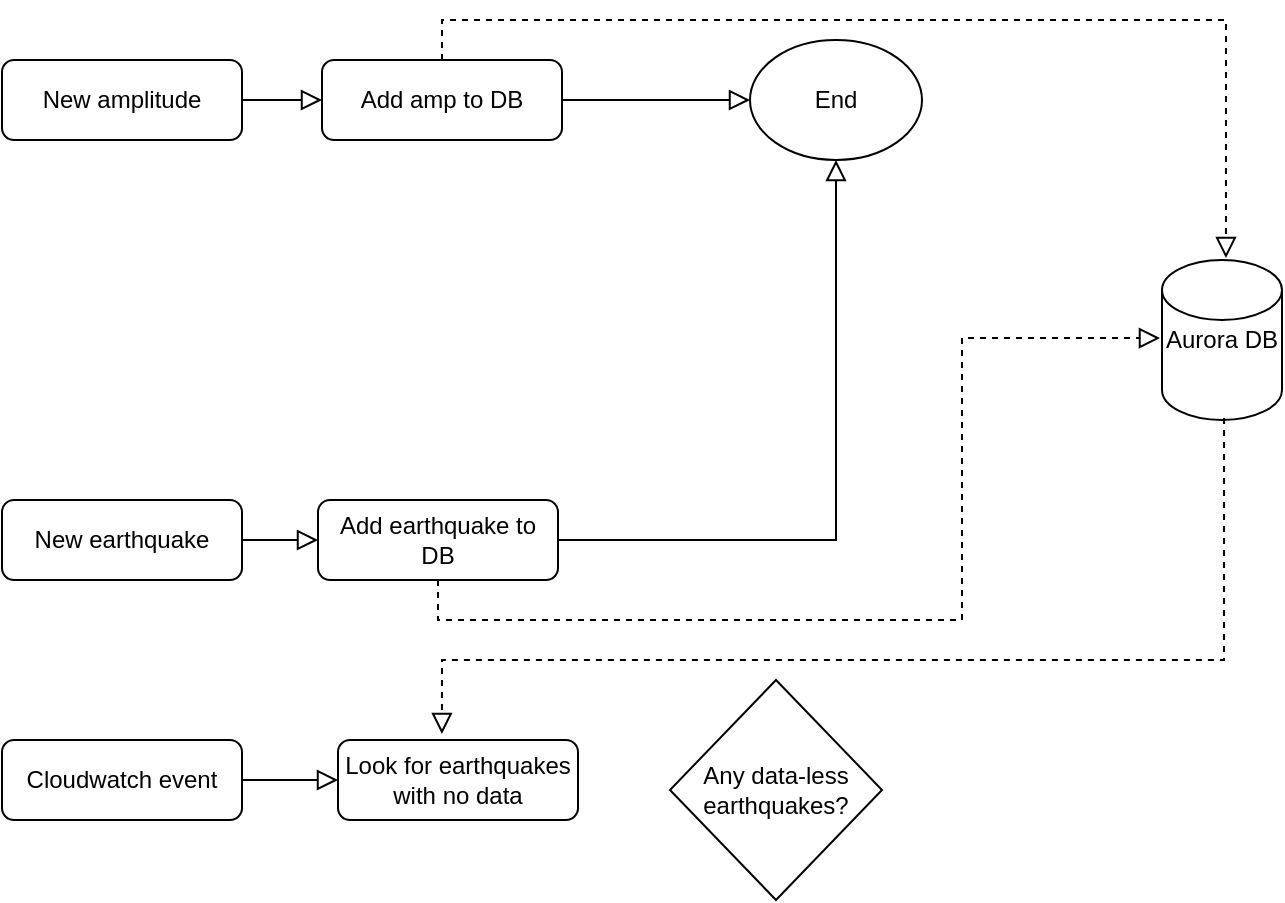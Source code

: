 <mxfile version="13.6.2" type="github">
  <diagram id="C5RBs43oDa-KdzZeNtuy" name="Page-1">
    <mxGraphModel dx="996" dy="741" grid="1" gridSize="10" guides="1" tooltips="1" connect="1" arrows="1" fold="1" page="1" pageScale="1" pageWidth="827" pageHeight="1169" math="0" shadow="0">
      <root>
        <mxCell id="WIyWlLk6GJQsqaUBKTNV-0" />
        <mxCell id="WIyWlLk6GJQsqaUBKTNV-1" parent="WIyWlLk6GJQsqaUBKTNV-0" />
        <mxCell id="WIyWlLk6GJQsqaUBKTNV-2" value="" style="rounded=0;html=1;jettySize=auto;orthogonalLoop=1;fontSize=11;endArrow=block;endFill=0;endSize=8;strokeWidth=1;shadow=0;labelBackgroundColor=none;edgeStyle=orthogonalEdgeStyle;exitX=1;exitY=0.5;exitDx=0;exitDy=0;entryX=0;entryY=0.5;entryDx=0;entryDy=0;" parent="WIyWlLk6GJQsqaUBKTNV-1" source="WIyWlLk6GJQsqaUBKTNV-3" target="w5Hn84-BvLbTgkOhz-22-0" edge="1">
          <mxGeometry relative="1" as="geometry">
            <mxPoint x="150" y="150" as="targetPoint" />
          </mxGeometry>
        </mxCell>
        <mxCell id="WIyWlLk6GJQsqaUBKTNV-3" value="New amplitude" style="rounded=1;whiteSpace=wrap;html=1;fontSize=12;glass=0;strokeWidth=1;shadow=0;" parent="WIyWlLk6GJQsqaUBKTNV-1" vertex="1">
          <mxGeometry x="40" y="40" width="120" height="40" as="geometry" />
        </mxCell>
        <mxCell id="WIyWlLk6GJQsqaUBKTNV-9" value="Yes" style="edgeStyle=orthogonalEdgeStyle;rounded=0;html=1;jettySize=auto;orthogonalLoop=1;fontSize=11;endArrow=block;endFill=0;endSize=8;strokeWidth=1;shadow=0;labelBackgroundColor=none;" parent="WIyWlLk6GJQsqaUBKTNV-1" target="WIyWlLk6GJQsqaUBKTNV-12" edge="1">
          <mxGeometry y="10" relative="1" as="geometry">
            <mxPoint as="offset" />
            <mxPoint x="270" y="330" as="sourcePoint" />
          </mxGeometry>
        </mxCell>
        <mxCell id="w5Hn84-BvLbTgkOhz-22-0" value="Add amp to DB" style="rounded=1;whiteSpace=wrap;html=1;fontSize=12;glass=0;strokeWidth=1;shadow=0;" vertex="1" parent="WIyWlLk6GJQsqaUBKTNV-1">
          <mxGeometry x="200" y="40" width="120" height="40" as="geometry" />
        </mxCell>
        <mxCell id="w5Hn84-BvLbTgkOhz-22-2" value="Aurora DB" style="shape=cylinder2;whiteSpace=wrap;html=1;boundedLbl=1;backgroundOutline=1;size=15;" vertex="1" parent="WIyWlLk6GJQsqaUBKTNV-1">
          <mxGeometry x="620" y="140" width="60" height="80" as="geometry" />
        </mxCell>
        <mxCell id="w5Hn84-BvLbTgkOhz-22-4" value="" style="edgeStyle=orthogonalEdgeStyle;rounded=0;html=1;jettySize=auto;orthogonalLoop=1;fontSize=11;endArrow=block;endFill=0;endSize=8;strokeWidth=1;shadow=0;labelBackgroundColor=none;exitX=0.5;exitY=0;exitDx=0;exitDy=0;entryX=0.533;entryY=-0.012;entryDx=0;entryDy=0;entryPerimeter=0;dashed=1;" edge="1" parent="WIyWlLk6GJQsqaUBKTNV-1" source="w5Hn84-BvLbTgkOhz-22-0" target="w5Hn84-BvLbTgkOhz-22-2">
          <mxGeometry y="10" relative="1" as="geometry">
            <mxPoint as="offset" />
            <mxPoint x="450" y="260" as="sourcePoint" />
            <mxPoint x="580" y="200" as="targetPoint" />
          </mxGeometry>
        </mxCell>
        <mxCell id="w5Hn84-BvLbTgkOhz-22-5" value="End" style="ellipse;whiteSpace=wrap;html=1;" vertex="1" parent="WIyWlLk6GJQsqaUBKTNV-1">
          <mxGeometry x="414" y="30" width="86" height="60" as="geometry" />
        </mxCell>
        <mxCell id="w5Hn84-BvLbTgkOhz-22-7" value="" style="rounded=0;html=1;jettySize=auto;orthogonalLoop=1;fontSize=11;endArrow=block;endFill=0;endSize=8;strokeWidth=1;shadow=0;labelBackgroundColor=none;edgeStyle=orthogonalEdgeStyle;exitX=1;exitY=0.5;exitDx=0;exitDy=0;entryX=0;entryY=0.5;entryDx=0;entryDy=0;" edge="1" parent="WIyWlLk6GJQsqaUBKTNV-1" source="w5Hn84-BvLbTgkOhz-22-0" target="w5Hn84-BvLbTgkOhz-22-5">
          <mxGeometry relative="1" as="geometry">
            <mxPoint x="360" y="59.5" as="sourcePoint" />
            <mxPoint x="400" y="59.5" as="targetPoint" />
          </mxGeometry>
        </mxCell>
        <mxCell id="w5Hn84-BvLbTgkOhz-22-8" value="New earthquake" style="rounded=1;whiteSpace=wrap;html=1;fontSize=12;glass=0;strokeWidth=1;shadow=0;" vertex="1" parent="WIyWlLk6GJQsqaUBKTNV-1">
          <mxGeometry x="40" y="260" width="120" height="40" as="geometry" />
        </mxCell>
        <mxCell id="w5Hn84-BvLbTgkOhz-22-9" value="Add earthquake to DB" style="rounded=1;whiteSpace=wrap;html=1;fontSize=12;glass=0;strokeWidth=1;shadow=0;" vertex="1" parent="WIyWlLk6GJQsqaUBKTNV-1">
          <mxGeometry x="198" y="260" width="120" height="40" as="geometry" />
        </mxCell>
        <mxCell id="w5Hn84-BvLbTgkOhz-22-10" value="" style="edgeStyle=orthogonalEdgeStyle;rounded=0;html=1;jettySize=auto;orthogonalLoop=1;fontSize=11;endArrow=block;endFill=0;endSize=8;strokeWidth=1;shadow=0;labelBackgroundColor=none;entryX=-0.017;entryY=0.488;entryDx=0;entryDy=0;entryPerimeter=0;dashed=1;exitX=0.5;exitY=1;exitDx=0;exitDy=0;" edge="1" parent="WIyWlLk6GJQsqaUBKTNV-1" source="w5Hn84-BvLbTgkOhz-22-9" target="w5Hn84-BvLbTgkOhz-22-2">
          <mxGeometry y="10" relative="1" as="geometry">
            <mxPoint as="offset" />
            <mxPoint x="258" y="310" as="sourcePoint" />
            <mxPoint x="310" y="249.04" as="targetPoint" />
            <Array as="points">
              <mxPoint x="258" y="320" />
              <mxPoint x="520" y="320" />
              <mxPoint x="520" y="179" />
            </Array>
          </mxGeometry>
        </mxCell>
        <mxCell id="w5Hn84-BvLbTgkOhz-22-11" value="" style="rounded=0;html=1;jettySize=auto;orthogonalLoop=1;fontSize=11;endArrow=block;endFill=0;endSize=8;strokeWidth=1;shadow=0;labelBackgroundColor=none;edgeStyle=orthogonalEdgeStyle;exitX=1;exitY=0.5;exitDx=0;exitDy=0;entryX=0;entryY=0.5;entryDx=0;entryDy=0;" edge="1" parent="WIyWlLk6GJQsqaUBKTNV-1" source="w5Hn84-BvLbTgkOhz-22-8" target="w5Hn84-BvLbTgkOhz-22-9">
          <mxGeometry relative="1" as="geometry">
            <mxPoint x="170" y="279.5" as="sourcePoint" />
            <mxPoint x="180" y="330" as="targetPoint" />
          </mxGeometry>
        </mxCell>
        <mxCell id="w5Hn84-BvLbTgkOhz-22-12" value="" style="rounded=0;html=1;jettySize=auto;orthogonalLoop=1;fontSize=11;endArrow=block;endFill=0;endSize=8;strokeWidth=1;shadow=0;labelBackgroundColor=none;edgeStyle=orthogonalEdgeStyle;exitX=1;exitY=0.5;exitDx=0;exitDy=0;entryX=0.5;entryY=1;entryDx=0;entryDy=0;" edge="1" parent="WIyWlLk6GJQsqaUBKTNV-1" source="w5Hn84-BvLbTgkOhz-22-9" target="w5Hn84-BvLbTgkOhz-22-5">
          <mxGeometry relative="1" as="geometry">
            <mxPoint x="360" y="279.5" as="sourcePoint" />
            <mxPoint x="454" y="279.5" as="targetPoint" />
          </mxGeometry>
        </mxCell>
        <mxCell id="w5Hn84-BvLbTgkOhz-22-13" value="Cloudwatch event" style="rounded=1;whiteSpace=wrap;html=1;fontSize=12;glass=0;strokeWidth=1;shadow=0;" vertex="1" parent="WIyWlLk6GJQsqaUBKTNV-1">
          <mxGeometry x="40" y="380" width="120" height="40" as="geometry" />
        </mxCell>
        <mxCell id="w5Hn84-BvLbTgkOhz-22-14" value="" style="rounded=0;html=1;jettySize=auto;orthogonalLoop=1;fontSize=11;endArrow=block;endFill=0;endSize=8;strokeWidth=1;shadow=0;labelBackgroundColor=none;edgeStyle=orthogonalEdgeStyle;exitX=1;exitY=0.5;exitDx=0;exitDy=0;entryX=0;entryY=0.5;entryDx=0;entryDy=0;" edge="1" parent="WIyWlLk6GJQsqaUBKTNV-1" source="w5Hn84-BvLbTgkOhz-22-13" target="w5Hn84-BvLbTgkOhz-22-15">
          <mxGeometry relative="1" as="geometry">
            <mxPoint x="170" y="399.5" as="sourcePoint" />
            <mxPoint x="200" y="400" as="targetPoint" />
          </mxGeometry>
        </mxCell>
        <mxCell id="w5Hn84-BvLbTgkOhz-22-15" value="Look for earthquakes with no data" style="rounded=1;whiteSpace=wrap;html=1;fontSize=12;glass=0;strokeWidth=1;shadow=0;" vertex="1" parent="WIyWlLk6GJQsqaUBKTNV-1">
          <mxGeometry x="208" y="380" width="120" height="40" as="geometry" />
        </mxCell>
        <mxCell id="w5Hn84-BvLbTgkOhz-22-18" value="Any data-less earthquakes?" style="rhombus;whiteSpace=wrap;html=1;" vertex="1" parent="WIyWlLk6GJQsqaUBKTNV-1">
          <mxGeometry x="374" y="350" width="106" height="110" as="geometry" />
        </mxCell>
        <mxCell id="w5Hn84-BvLbTgkOhz-22-19" value="" style="rounded=0;html=1;jettySize=auto;orthogonalLoop=1;fontSize=11;endArrow=block;endFill=0;endSize=8;strokeWidth=1;shadow=0;labelBackgroundColor=none;edgeStyle=orthogonalEdgeStyle;exitX=0.517;exitY=0.988;exitDx=0;exitDy=0;exitPerimeter=0;entryX=0.433;entryY=-0.075;entryDx=0;entryDy=0;entryPerimeter=0;dashed=1;" edge="1" parent="WIyWlLk6GJQsqaUBKTNV-1" source="w5Hn84-BvLbTgkOhz-22-2" target="w5Hn84-BvLbTgkOhz-22-15">
          <mxGeometry relative="1" as="geometry">
            <mxPoint x="780" y="350" as="sourcePoint" />
            <mxPoint x="260" y="310" as="targetPoint" />
            <Array as="points">
              <mxPoint x="651" y="340" />
              <mxPoint x="260" y="340" />
            </Array>
          </mxGeometry>
        </mxCell>
      </root>
    </mxGraphModel>
  </diagram>
</mxfile>
